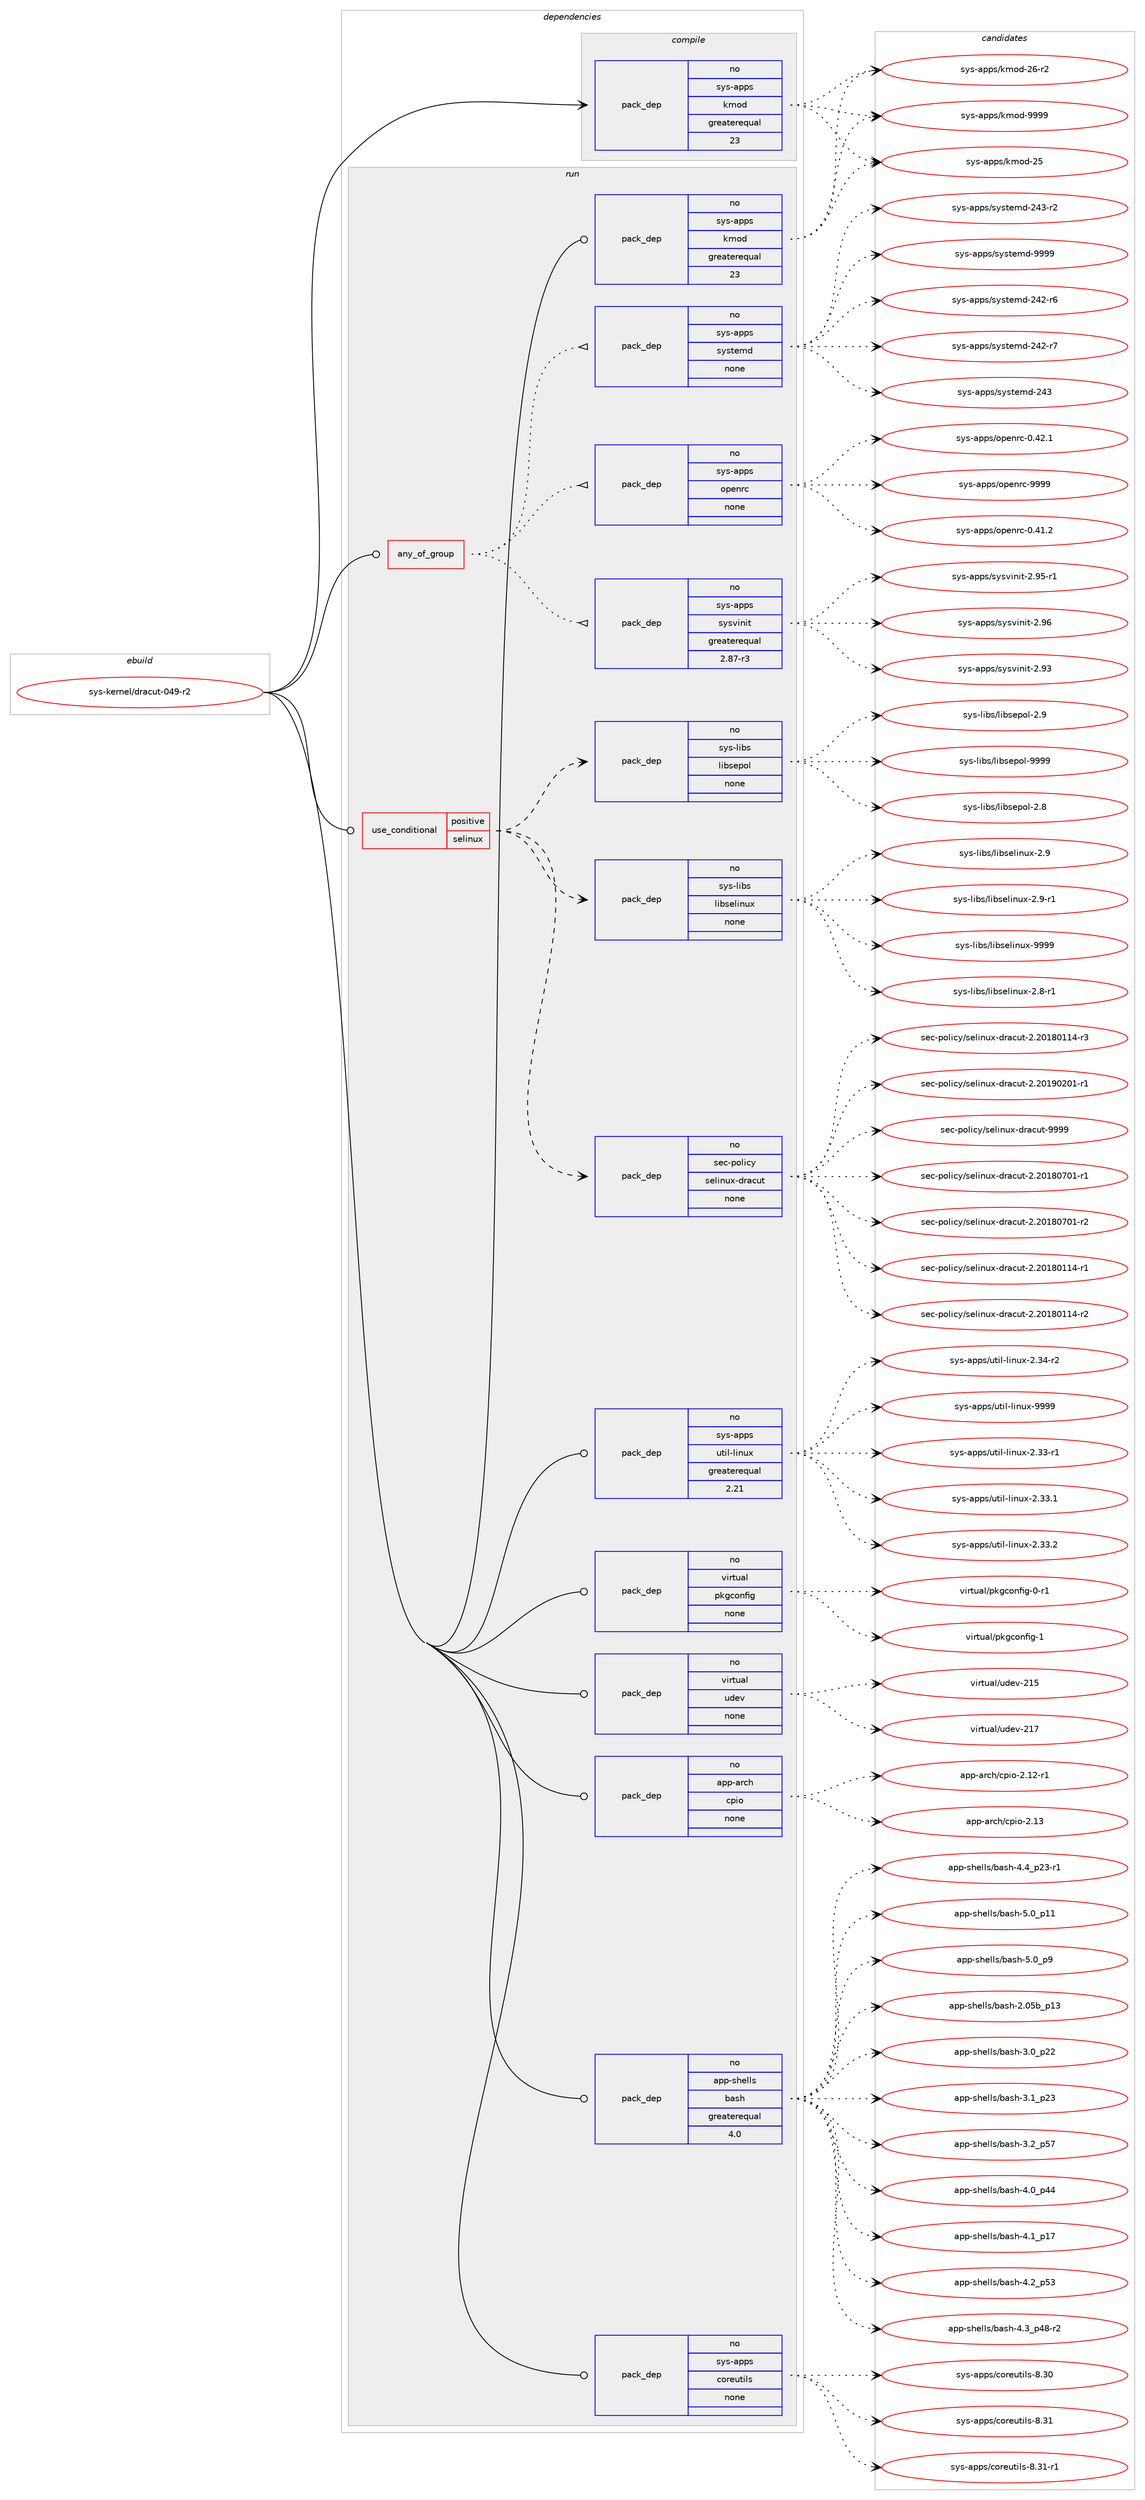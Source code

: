 digraph prolog {

# *************
# Graph options
# *************

newrank=true;
concentrate=true;
compound=true;
graph [rankdir=LR,fontname=Helvetica,fontsize=10,ranksep=1.5];#, ranksep=2.5, nodesep=0.2];
edge  [arrowhead=vee];
node  [fontname=Helvetica,fontsize=10];

# **********
# The ebuild
# **********

subgraph cluster_leftcol {
color=gray;
rank=same;
label=<<i>ebuild</i>>;
id [label="sys-kernel/dracut-049-r2", color=red, width=4, href="../sys-kernel/dracut-049-r2.svg"];
}

# ****************
# The dependencies
# ****************

subgraph cluster_midcol {
color=gray;
label=<<i>dependencies</i>>;
subgraph cluster_compile {
fillcolor="#eeeeee";
style=filled;
label=<<i>compile</i>>;
subgraph pack663981 {
dependency894648 [label=<<TABLE BORDER="0" CELLBORDER="1" CELLSPACING="0" CELLPADDING="4" WIDTH="220"><TR><TD ROWSPAN="6" CELLPADDING="30">pack_dep</TD></TR><TR><TD WIDTH="110">no</TD></TR><TR><TD>sys-apps</TD></TR><TR><TD>kmod</TD></TR><TR><TD>greaterequal</TD></TR><TR><TD>23</TD></TR></TABLE>>, shape=none, color=blue];
}
id:e -> dependency894648:w [weight=20,style="solid",arrowhead="vee"];
}
subgraph cluster_compileandrun {
fillcolor="#eeeeee";
style=filled;
label=<<i>compile and run</i>>;
}
subgraph cluster_run {
fillcolor="#eeeeee";
style=filled;
label=<<i>run</i>>;
subgraph any15158 {
dependency894649 [label=<<TABLE BORDER="0" CELLBORDER="1" CELLSPACING="0" CELLPADDING="4"><TR><TD CELLPADDING="10">any_of_group</TD></TR></TABLE>>, shape=none, color=red];subgraph pack663982 {
dependency894650 [label=<<TABLE BORDER="0" CELLBORDER="1" CELLSPACING="0" CELLPADDING="4" WIDTH="220"><TR><TD ROWSPAN="6" CELLPADDING="30">pack_dep</TD></TR><TR><TD WIDTH="110">no</TD></TR><TR><TD>sys-apps</TD></TR><TR><TD>sysvinit</TD></TR><TR><TD>greaterequal</TD></TR><TR><TD>2.87-r3</TD></TR></TABLE>>, shape=none, color=blue];
}
dependency894649:e -> dependency894650:w [weight=20,style="dotted",arrowhead="oinv"];
subgraph pack663983 {
dependency894651 [label=<<TABLE BORDER="0" CELLBORDER="1" CELLSPACING="0" CELLPADDING="4" WIDTH="220"><TR><TD ROWSPAN="6" CELLPADDING="30">pack_dep</TD></TR><TR><TD WIDTH="110">no</TD></TR><TR><TD>sys-apps</TD></TR><TR><TD>openrc</TD></TR><TR><TD>none</TD></TR><TR><TD></TD></TR></TABLE>>, shape=none, color=blue];
}
dependency894649:e -> dependency894651:w [weight=20,style="dotted",arrowhead="oinv"];
subgraph pack663984 {
dependency894652 [label=<<TABLE BORDER="0" CELLBORDER="1" CELLSPACING="0" CELLPADDING="4" WIDTH="220"><TR><TD ROWSPAN="6" CELLPADDING="30">pack_dep</TD></TR><TR><TD WIDTH="110">no</TD></TR><TR><TD>sys-apps</TD></TR><TR><TD>systemd</TD></TR><TR><TD>none</TD></TR><TR><TD></TD></TR></TABLE>>, shape=none, color=blue];
}
dependency894649:e -> dependency894652:w [weight=20,style="dotted",arrowhead="oinv"];
}
id:e -> dependency894649:w [weight=20,style="solid",arrowhead="odot"];
subgraph cond214969 {
dependency894653 [label=<<TABLE BORDER="0" CELLBORDER="1" CELLSPACING="0" CELLPADDING="4"><TR><TD ROWSPAN="3" CELLPADDING="10">use_conditional</TD></TR><TR><TD>positive</TD></TR><TR><TD>selinux</TD></TR></TABLE>>, shape=none, color=red];
subgraph pack663985 {
dependency894654 [label=<<TABLE BORDER="0" CELLBORDER="1" CELLSPACING="0" CELLPADDING="4" WIDTH="220"><TR><TD ROWSPAN="6" CELLPADDING="30">pack_dep</TD></TR><TR><TD WIDTH="110">no</TD></TR><TR><TD>sec-policy</TD></TR><TR><TD>selinux-dracut</TD></TR><TR><TD>none</TD></TR><TR><TD></TD></TR></TABLE>>, shape=none, color=blue];
}
dependency894653:e -> dependency894654:w [weight=20,style="dashed",arrowhead="vee"];
subgraph pack663986 {
dependency894655 [label=<<TABLE BORDER="0" CELLBORDER="1" CELLSPACING="0" CELLPADDING="4" WIDTH="220"><TR><TD ROWSPAN="6" CELLPADDING="30">pack_dep</TD></TR><TR><TD WIDTH="110">no</TD></TR><TR><TD>sys-libs</TD></TR><TR><TD>libselinux</TD></TR><TR><TD>none</TD></TR><TR><TD></TD></TR></TABLE>>, shape=none, color=blue];
}
dependency894653:e -> dependency894655:w [weight=20,style="dashed",arrowhead="vee"];
subgraph pack663987 {
dependency894656 [label=<<TABLE BORDER="0" CELLBORDER="1" CELLSPACING="0" CELLPADDING="4" WIDTH="220"><TR><TD ROWSPAN="6" CELLPADDING="30">pack_dep</TD></TR><TR><TD WIDTH="110">no</TD></TR><TR><TD>sys-libs</TD></TR><TR><TD>libsepol</TD></TR><TR><TD>none</TD></TR><TR><TD></TD></TR></TABLE>>, shape=none, color=blue];
}
dependency894653:e -> dependency894656:w [weight=20,style="dashed",arrowhead="vee"];
}
id:e -> dependency894653:w [weight=20,style="solid",arrowhead="odot"];
subgraph pack663988 {
dependency894657 [label=<<TABLE BORDER="0" CELLBORDER="1" CELLSPACING="0" CELLPADDING="4" WIDTH="220"><TR><TD ROWSPAN="6" CELLPADDING="30">pack_dep</TD></TR><TR><TD WIDTH="110">no</TD></TR><TR><TD>app-arch</TD></TR><TR><TD>cpio</TD></TR><TR><TD>none</TD></TR><TR><TD></TD></TR></TABLE>>, shape=none, color=blue];
}
id:e -> dependency894657:w [weight=20,style="solid",arrowhead="odot"];
subgraph pack663989 {
dependency894658 [label=<<TABLE BORDER="0" CELLBORDER="1" CELLSPACING="0" CELLPADDING="4" WIDTH="220"><TR><TD ROWSPAN="6" CELLPADDING="30">pack_dep</TD></TR><TR><TD WIDTH="110">no</TD></TR><TR><TD>app-shells</TD></TR><TR><TD>bash</TD></TR><TR><TD>greaterequal</TD></TR><TR><TD>4.0</TD></TR></TABLE>>, shape=none, color=blue];
}
id:e -> dependency894658:w [weight=20,style="solid",arrowhead="odot"];
subgraph pack663990 {
dependency894659 [label=<<TABLE BORDER="0" CELLBORDER="1" CELLSPACING="0" CELLPADDING="4" WIDTH="220"><TR><TD ROWSPAN="6" CELLPADDING="30">pack_dep</TD></TR><TR><TD WIDTH="110">no</TD></TR><TR><TD>sys-apps</TD></TR><TR><TD>coreutils</TD></TR><TR><TD>none</TD></TR><TR><TD></TD></TR></TABLE>>, shape=none, color=blue];
}
id:e -> dependency894659:w [weight=20,style="solid",arrowhead="odot"];
subgraph pack663991 {
dependency894660 [label=<<TABLE BORDER="0" CELLBORDER="1" CELLSPACING="0" CELLPADDING="4" WIDTH="220"><TR><TD ROWSPAN="6" CELLPADDING="30">pack_dep</TD></TR><TR><TD WIDTH="110">no</TD></TR><TR><TD>sys-apps</TD></TR><TR><TD>kmod</TD></TR><TR><TD>greaterequal</TD></TR><TR><TD>23</TD></TR></TABLE>>, shape=none, color=blue];
}
id:e -> dependency894660:w [weight=20,style="solid",arrowhead="odot"];
subgraph pack663992 {
dependency894661 [label=<<TABLE BORDER="0" CELLBORDER="1" CELLSPACING="0" CELLPADDING="4" WIDTH="220"><TR><TD ROWSPAN="6" CELLPADDING="30">pack_dep</TD></TR><TR><TD WIDTH="110">no</TD></TR><TR><TD>sys-apps</TD></TR><TR><TD>util-linux</TD></TR><TR><TD>greaterequal</TD></TR><TR><TD>2.21</TD></TR></TABLE>>, shape=none, color=blue];
}
id:e -> dependency894661:w [weight=20,style="solid",arrowhead="odot"];
subgraph pack663993 {
dependency894662 [label=<<TABLE BORDER="0" CELLBORDER="1" CELLSPACING="0" CELLPADDING="4" WIDTH="220"><TR><TD ROWSPAN="6" CELLPADDING="30">pack_dep</TD></TR><TR><TD WIDTH="110">no</TD></TR><TR><TD>virtual</TD></TR><TR><TD>pkgconfig</TD></TR><TR><TD>none</TD></TR><TR><TD></TD></TR></TABLE>>, shape=none, color=blue];
}
id:e -> dependency894662:w [weight=20,style="solid",arrowhead="odot"];
subgraph pack663994 {
dependency894663 [label=<<TABLE BORDER="0" CELLBORDER="1" CELLSPACING="0" CELLPADDING="4" WIDTH="220"><TR><TD ROWSPAN="6" CELLPADDING="30">pack_dep</TD></TR><TR><TD WIDTH="110">no</TD></TR><TR><TD>virtual</TD></TR><TR><TD>udev</TD></TR><TR><TD>none</TD></TR><TR><TD></TD></TR></TABLE>>, shape=none, color=blue];
}
id:e -> dependency894663:w [weight=20,style="solid",arrowhead="odot"];
}
}

# **************
# The candidates
# **************

subgraph cluster_choices {
rank=same;
color=gray;
label=<<i>candidates</i>>;

subgraph choice663981 {
color=black;
nodesep=1;
choice115121115459711211211547107109111100455053 [label="sys-apps/kmod-25", color=red, width=4,href="../sys-apps/kmod-25.svg"];
choice1151211154597112112115471071091111004550544511450 [label="sys-apps/kmod-26-r2", color=red, width=4,href="../sys-apps/kmod-26-r2.svg"];
choice1151211154597112112115471071091111004557575757 [label="sys-apps/kmod-9999", color=red, width=4,href="../sys-apps/kmod-9999.svg"];
dependency894648:e -> choice115121115459711211211547107109111100455053:w [style=dotted,weight="100"];
dependency894648:e -> choice1151211154597112112115471071091111004550544511450:w [style=dotted,weight="100"];
dependency894648:e -> choice1151211154597112112115471071091111004557575757:w [style=dotted,weight="100"];
}
subgraph choice663982 {
color=black;
nodesep=1;
choice1151211154597112112115471151211151181051101051164550465751 [label="sys-apps/sysvinit-2.93", color=red, width=4,href="../sys-apps/sysvinit-2.93.svg"];
choice11512111545971121121154711512111511810511010511645504657534511449 [label="sys-apps/sysvinit-2.95-r1", color=red, width=4,href="../sys-apps/sysvinit-2.95-r1.svg"];
choice1151211154597112112115471151211151181051101051164550465754 [label="sys-apps/sysvinit-2.96", color=red, width=4,href="../sys-apps/sysvinit-2.96.svg"];
dependency894650:e -> choice1151211154597112112115471151211151181051101051164550465751:w [style=dotted,weight="100"];
dependency894650:e -> choice11512111545971121121154711512111511810511010511645504657534511449:w [style=dotted,weight="100"];
dependency894650:e -> choice1151211154597112112115471151211151181051101051164550465754:w [style=dotted,weight="100"];
}
subgraph choice663983 {
color=black;
nodesep=1;
choice1151211154597112112115471111121011101149945484652494650 [label="sys-apps/openrc-0.41.2", color=red, width=4,href="../sys-apps/openrc-0.41.2.svg"];
choice1151211154597112112115471111121011101149945484652504649 [label="sys-apps/openrc-0.42.1", color=red, width=4,href="../sys-apps/openrc-0.42.1.svg"];
choice115121115459711211211547111112101110114994557575757 [label="sys-apps/openrc-9999", color=red, width=4,href="../sys-apps/openrc-9999.svg"];
dependency894651:e -> choice1151211154597112112115471111121011101149945484652494650:w [style=dotted,weight="100"];
dependency894651:e -> choice1151211154597112112115471111121011101149945484652504649:w [style=dotted,weight="100"];
dependency894651:e -> choice115121115459711211211547111112101110114994557575757:w [style=dotted,weight="100"];
}
subgraph choice663984 {
color=black;
nodesep=1;
choice115121115459711211211547115121115116101109100455052504511454 [label="sys-apps/systemd-242-r6", color=red, width=4,href="../sys-apps/systemd-242-r6.svg"];
choice115121115459711211211547115121115116101109100455052504511455 [label="sys-apps/systemd-242-r7", color=red, width=4,href="../sys-apps/systemd-242-r7.svg"];
choice11512111545971121121154711512111511610110910045505251 [label="sys-apps/systemd-243", color=red, width=4,href="../sys-apps/systemd-243.svg"];
choice115121115459711211211547115121115116101109100455052514511450 [label="sys-apps/systemd-243-r2", color=red, width=4,href="../sys-apps/systemd-243-r2.svg"];
choice1151211154597112112115471151211151161011091004557575757 [label="sys-apps/systemd-9999", color=red, width=4,href="../sys-apps/systemd-9999.svg"];
dependency894652:e -> choice115121115459711211211547115121115116101109100455052504511454:w [style=dotted,weight="100"];
dependency894652:e -> choice115121115459711211211547115121115116101109100455052504511455:w [style=dotted,weight="100"];
dependency894652:e -> choice11512111545971121121154711512111511610110910045505251:w [style=dotted,weight="100"];
dependency894652:e -> choice115121115459711211211547115121115116101109100455052514511450:w [style=dotted,weight="100"];
dependency894652:e -> choice1151211154597112112115471151211151161011091004557575757:w [style=dotted,weight="100"];
}
subgraph choice663985 {
color=black;
nodesep=1;
choice1151019945112111108105991214711510110810511011712045100114979911711645504650484956484949524511449 [label="sec-policy/selinux-dracut-2.20180114-r1", color=red, width=4,href="../sec-policy/selinux-dracut-2.20180114-r1.svg"];
choice1151019945112111108105991214711510110810511011712045100114979911711645504650484956484949524511450 [label="sec-policy/selinux-dracut-2.20180114-r2", color=red, width=4,href="../sec-policy/selinux-dracut-2.20180114-r2.svg"];
choice1151019945112111108105991214711510110810511011712045100114979911711645504650484956484949524511451 [label="sec-policy/selinux-dracut-2.20180114-r3", color=red, width=4,href="../sec-policy/selinux-dracut-2.20180114-r3.svg"];
choice1151019945112111108105991214711510110810511011712045100114979911711645504650484956485548494511449 [label="sec-policy/selinux-dracut-2.20180701-r1", color=red, width=4,href="../sec-policy/selinux-dracut-2.20180701-r1.svg"];
choice1151019945112111108105991214711510110810511011712045100114979911711645504650484956485548494511450 [label="sec-policy/selinux-dracut-2.20180701-r2", color=red, width=4,href="../sec-policy/selinux-dracut-2.20180701-r2.svg"];
choice1151019945112111108105991214711510110810511011712045100114979911711645504650484957485048494511449 [label="sec-policy/selinux-dracut-2.20190201-r1", color=red, width=4,href="../sec-policy/selinux-dracut-2.20190201-r1.svg"];
choice115101994511211110810599121471151011081051101171204510011497991171164557575757 [label="sec-policy/selinux-dracut-9999", color=red, width=4,href="../sec-policy/selinux-dracut-9999.svg"];
dependency894654:e -> choice1151019945112111108105991214711510110810511011712045100114979911711645504650484956484949524511449:w [style=dotted,weight="100"];
dependency894654:e -> choice1151019945112111108105991214711510110810511011712045100114979911711645504650484956484949524511450:w [style=dotted,weight="100"];
dependency894654:e -> choice1151019945112111108105991214711510110810511011712045100114979911711645504650484956484949524511451:w [style=dotted,weight="100"];
dependency894654:e -> choice1151019945112111108105991214711510110810511011712045100114979911711645504650484956485548494511449:w [style=dotted,weight="100"];
dependency894654:e -> choice1151019945112111108105991214711510110810511011712045100114979911711645504650484956485548494511450:w [style=dotted,weight="100"];
dependency894654:e -> choice1151019945112111108105991214711510110810511011712045100114979911711645504650484957485048494511449:w [style=dotted,weight="100"];
dependency894654:e -> choice115101994511211110810599121471151011081051101171204510011497991171164557575757:w [style=dotted,weight="100"];
}
subgraph choice663986 {
color=black;
nodesep=1;
choice11512111545108105981154710810598115101108105110117120455046564511449 [label="sys-libs/libselinux-2.8-r1", color=red, width=4,href="../sys-libs/libselinux-2.8-r1.svg"];
choice1151211154510810598115471081059811510110810511011712045504657 [label="sys-libs/libselinux-2.9", color=red, width=4,href="../sys-libs/libselinux-2.9.svg"];
choice11512111545108105981154710810598115101108105110117120455046574511449 [label="sys-libs/libselinux-2.9-r1", color=red, width=4,href="../sys-libs/libselinux-2.9-r1.svg"];
choice115121115451081059811547108105981151011081051101171204557575757 [label="sys-libs/libselinux-9999", color=red, width=4,href="../sys-libs/libselinux-9999.svg"];
dependency894655:e -> choice11512111545108105981154710810598115101108105110117120455046564511449:w [style=dotted,weight="100"];
dependency894655:e -> choice1151211154510810598115471081059811510110810511011712045504657:w [style=dotted,weight="100"];
dependency894655:e -> choice11512111545108105981154710810598115101108105110117120455046574511449:w [style=dotted,weight="100"];
dependency894655:e -> choice115121115451081059811547108105981151011081051101171204557575757:w [style=dotted,weight="100"];
}
subgraph choice663987 {
color=black;
nodesep=1;
choice1151211154510810598115471081059811510111211110845504656 [label="sys-libs/libsepol-2.8", color=red, width=4,href="../sys-libs/libsepol-2.8.svg"];
choice1151211154510810598115471081059811510111211110845504657 [label="sys-libs/libsepol-2.9", color=red, width=4,href="../sys-libs/libsepol-2.9.svg"];
choice115121115451081059811547108105981151011121111084557575757 [label="sys-libs/libsepol-9999", color=red, width=4,href="../sys-libs/libsepol-9999.svg"];
dependency894656:e -> choice1151211154510810598115471081059811510111211110845504656:w [style=dotted,weight="100"];
dependency894656:e -> choice1151211154510810598115471081059811510111211110845504657:w [style=dotted,weight="100"];
dependency894656:e -> choice115121115451081059811547108105981151011121111084557575757:w [style=dotted,weight="100"];
}
subgraph choice663988 {
color=black;
nodesep=1;
choice97112112459711499104479911210511145504649504511449 [label="app-arch/cpio-2.12-r1", color=red, width=4,href="../app-arch/cpio-2.12-r1.svg"];
choice9711211245971149910447991121051114550464951 [label="app-arch/cpio-2.13", color=red, width=4,href="../app-arch/cpio-2.13.svg"];
dependency894657:e -> choice97112112459711499104479911210511145504649504511449:w [style=dotted,weight="100"];
dependency894657:e -> choice9711211245971149910447991121051114550464951:w [style=dotted,weight="100"];
}
subgraph choice663989 {
color=black;
nodesep=1;
choice9711211245115104101108108115479897115104455046485398951124951 [label="app-shells/bash-2.05b_p13", color=red, width=4,href="../app-shells/bash-2.05b_p13.svg"];
choice971121124511510410110810811547989711510445514648951125050 [label="app-shells/bash-3.0_p22", color=red, width=4,href="../app-shells/bash-3.0_p22.svg"];
choice971121124511510410110810811547989711510445514649951125051 [label="app-shells/bash-3.1_p23", color=red, width=4,href="../app-shells/bash-3.1_p23.svg"];
choice971121124511510410110810811547989711510445514650951125355 [label="app-shells/bash-3.2_p57", color=red, width=4,href="../app-shells/bash-3.2_p57.svg"];
choice971121124511510410110810811547989711510445524648951125252 [label="app-shells/bash-4.0_p44", color=red, width=4,href="../app-shells/bash-4.0_p44.svg"];
choice971121124511510410110810811547989711510445524649951124955 [label="app-shells/bash-4.1_p17", color=red, width=4,href="../app-shells/bash-4.1_p17.svg"];
choice971121124511510410110810811547989711510445524650951125351 [label="app-shells/bash-4.2_p53", color=red, width=4,href="../app-shells/bash-4.2_p53.svg"];
choice9711211245115104101108108115479897115104455246519511252564511450 [label="app-shells/bash-4.3_p48-r2", color=red, width=4,href="../app-shells/bash-4.3_p48-r2.svg"];
choice9711211245115104101108108115479897115104455246529511250514511449 [label="app-shells/bash-4.4_p23-r1", color=red, width=4,href="../app-shells/bash-4.4_p23-r1.svg"];
choice971121124511510410110810811547989711510445534648951124949 [label="app-shells/bash-5.0_p11", color=red, width=4,href="../app-shells/bash-5.0_p11.svg"];
choice9711211245115104101108108115479897115104455346489511257 [label="app-shells/bash-5.0_p9", color=red, width=4,href="../app-shells/bash-5.0_p9.svg"];
dependency894658:e -> choice9711211245115104101108108115479897115104455046485398951124951:w [style=dotted,weight="100"];
dependency894658:e -> choice971121124511510410110810811547989711510445514648951125050:w [style=dotted,weight="100"];
dependency894658:e -> choice971121124511510410110810811547989711510445514649951125051:w [style=dotted,weight="100"];
dependency894658:e -> choice971121124511510410110810811547989711510445514650951125355:w [style=dotted,weight="100"];
dependency894658:e -> choice971121124511510410110810811547989711510445524648951125252:w [style=dotted,weight="100"];
dependency894658:e -> choice971121124511510410110810811547989711510445524649951124955:w [style=dotted,weight="100"];
dependency894658:e -> choice971121124511510410110810811547989711510445524650951125351:w [style=dotted,weight="100"];
dependency894658:e -> choice9711211245115104101108108115479897115104455246519511252564511450:w [style=dotted,weight="100"];
dependency894658:e -> choice9711211245115104101108108115479897115104455246529511250514511449:w [style=dotted,weight="100"];
dependency894658:e -> choice971121124511510410110810811547989711510445534648951124949:w [style=dotted,weight="100"];
dependency894658:e -> choice9711211245115104101108108115479897115104455346489511257:w [style=dotted,weight="100"];
}
subgraph choice663990 {
color=black;
nodesep=1;
choice115121115459711211211547991111141011171161051081154556465148 [label="sys-apps/coreutils-8.30", color=red, width=4,href="../sys-apps/coreutils-8.30.svg"];
choice115121115459711211211547991111141011171161051081154556465149 [label="sys-apps/coreutils-8.31", color=red, width=4,href="../sys-apps/coreutils-8.31.svg"];
choice1151211154597112112115479911111410111711610510811545564651494511449 [label="sys-apps/coreutils-8.31-r1", color=red, width=4,href="../sys-apps/coreutils-8.31-r1.svg"];
dependency894659:e -> choice115121115459711211211547991111141011171161051081154556465148:w [style=dotted,weight="100"];
dependency894659:e -> choice115121115459711211211547991111141011171161051081154556465149:w [style=dotted,weight="100"];
dependency894659:e -> choice1151211154597112112115479911111410111711610510811545564651494511449:w [style=dotted,weight="100"];
}
subgraph choice663991 {
color=black;
nodesep=1;
choice115121115459711211211547107109111100455053 [label="sys-apps/kmod-25", color=red, width=4,href="../sys-apps/kmod-25.svg"];
choice1151211154597112112115471071091111004550544511450 [label="sys-apps/kmod-26-r2", color=red, width=4,href="../sys-apps/kmod-26-r2.svg"];
choice1151211154597112112115471071091111004557575757 [label="sys-apps/kmod-9999", color=red, width=4,href="../sys-apps/kmod-9999.svg"];
dependency894660:e -> choice115121115459711211211547107109111100455053:w [style=dotted,weight="100"];
dependency894660:e -> choice1151211154597112112115471071091111004550544511450:w [style=dotted,weight="100"];
dependency894660:e -> choice1151211154597112112115471071091111004557575757:w [style=dotted,weight="100"];
}
subgraph choice663992 {
color=black;
nodesep=1;
choice1151211154597112112115471171161051084510810511011712045504651514511449 [label="sys-apps/util-linux-2.33-r1", color=red, width=4,href="../sys-apps/util-linux-2.33-r1.svg"];
choice1151211154597112112115471171161051084510810511011712045504651514649 [label="sys-apps/util-linux-2.33.1", color=red, width=4,href="../sys-apps/util-linux-2.33.1.svg"];
choice1151211154597112112115471171161051084510810511011712045504651514650 [label="sys-apps/util-linux-2.33.2", color=red, width=4,href="../sys-apps/util-linux-2.33.2.svg"];
choice1151211154597112112115471171161051084510810511011712045504651524511450 [label="sys-apps/util-linux-2.34-r2", color=red, width=4,href="../sys-apps/util-linux-2.34-r2.svg"];
choice115121115459711211211547117116105108451081051101171204557575757 [label="sys-apps/util-linux-9999", color=red, width=4,href="../sys-apps/util-linux-9999.svg"];
dependency894661:e -> choice1151211154597112112115471171161051084510810511011712045504651514511449:w [style=dotted,weight="100"];
dependency894661:e -> choice1151211154597112112115471171161051084510810511011712045504651514649:w [style=dotted,weight="100"];
dependency894661:e -> choice1151211154597112112115471171161051084510810511011712045504651514650:w [style=dotted,weight="100"];
dependency894661:e -> choice1151211154597112112115471171161051084510810511011712045504651524511450:w [style=dotted,weight="100"];
dependency894661:e -> choice115121115459711211211547117116105108451081051101171204557575757:w [style=dotted,weight="100"];
}
subgraph choice663993 {
color=black;
nodesep=1;
choice11810511411611797108471121071039911111010210510345484511449 [label="virtual/pkgconfig-0-r1", color=red, width=4,href="../virtual/pkgconfig-0-r1.svg"];
choice1181051141161179710847112107103991111101021051034549 [label="virtual/pkgconfig-1", color=red, width=4,href="../virtual/pkgconfig-1.svg"];
dependency894662:e -> choice11810511411611797108471121071039911111010210510345484511449:w [style=dotted,weight="100"];
dependency894662:e -> choice1181051141161179710847112107103991111101021051034549:w [style=dotted,weight="100"];
}
subgraph choice663994 {
color=black;
nodesep=1;
choice118105114116117971084711710010111845504953 [label="virtual/udev-215", color=red, width=4,href="../virtual/udev-215.svg"];
choice118105114116117971084711710010111845504955 [label="virtual/udev-217", color=red, width=4,href="../virtual/udev-217.svg"];
dependency894663:e -> choice118105114116117971084711710010111845504953:w [style=dotted,weight="100"];
dependency894663:e -> choice118105114116117971084711710010111845504955:w [style=dotted,weight="100"];
}
}

}
